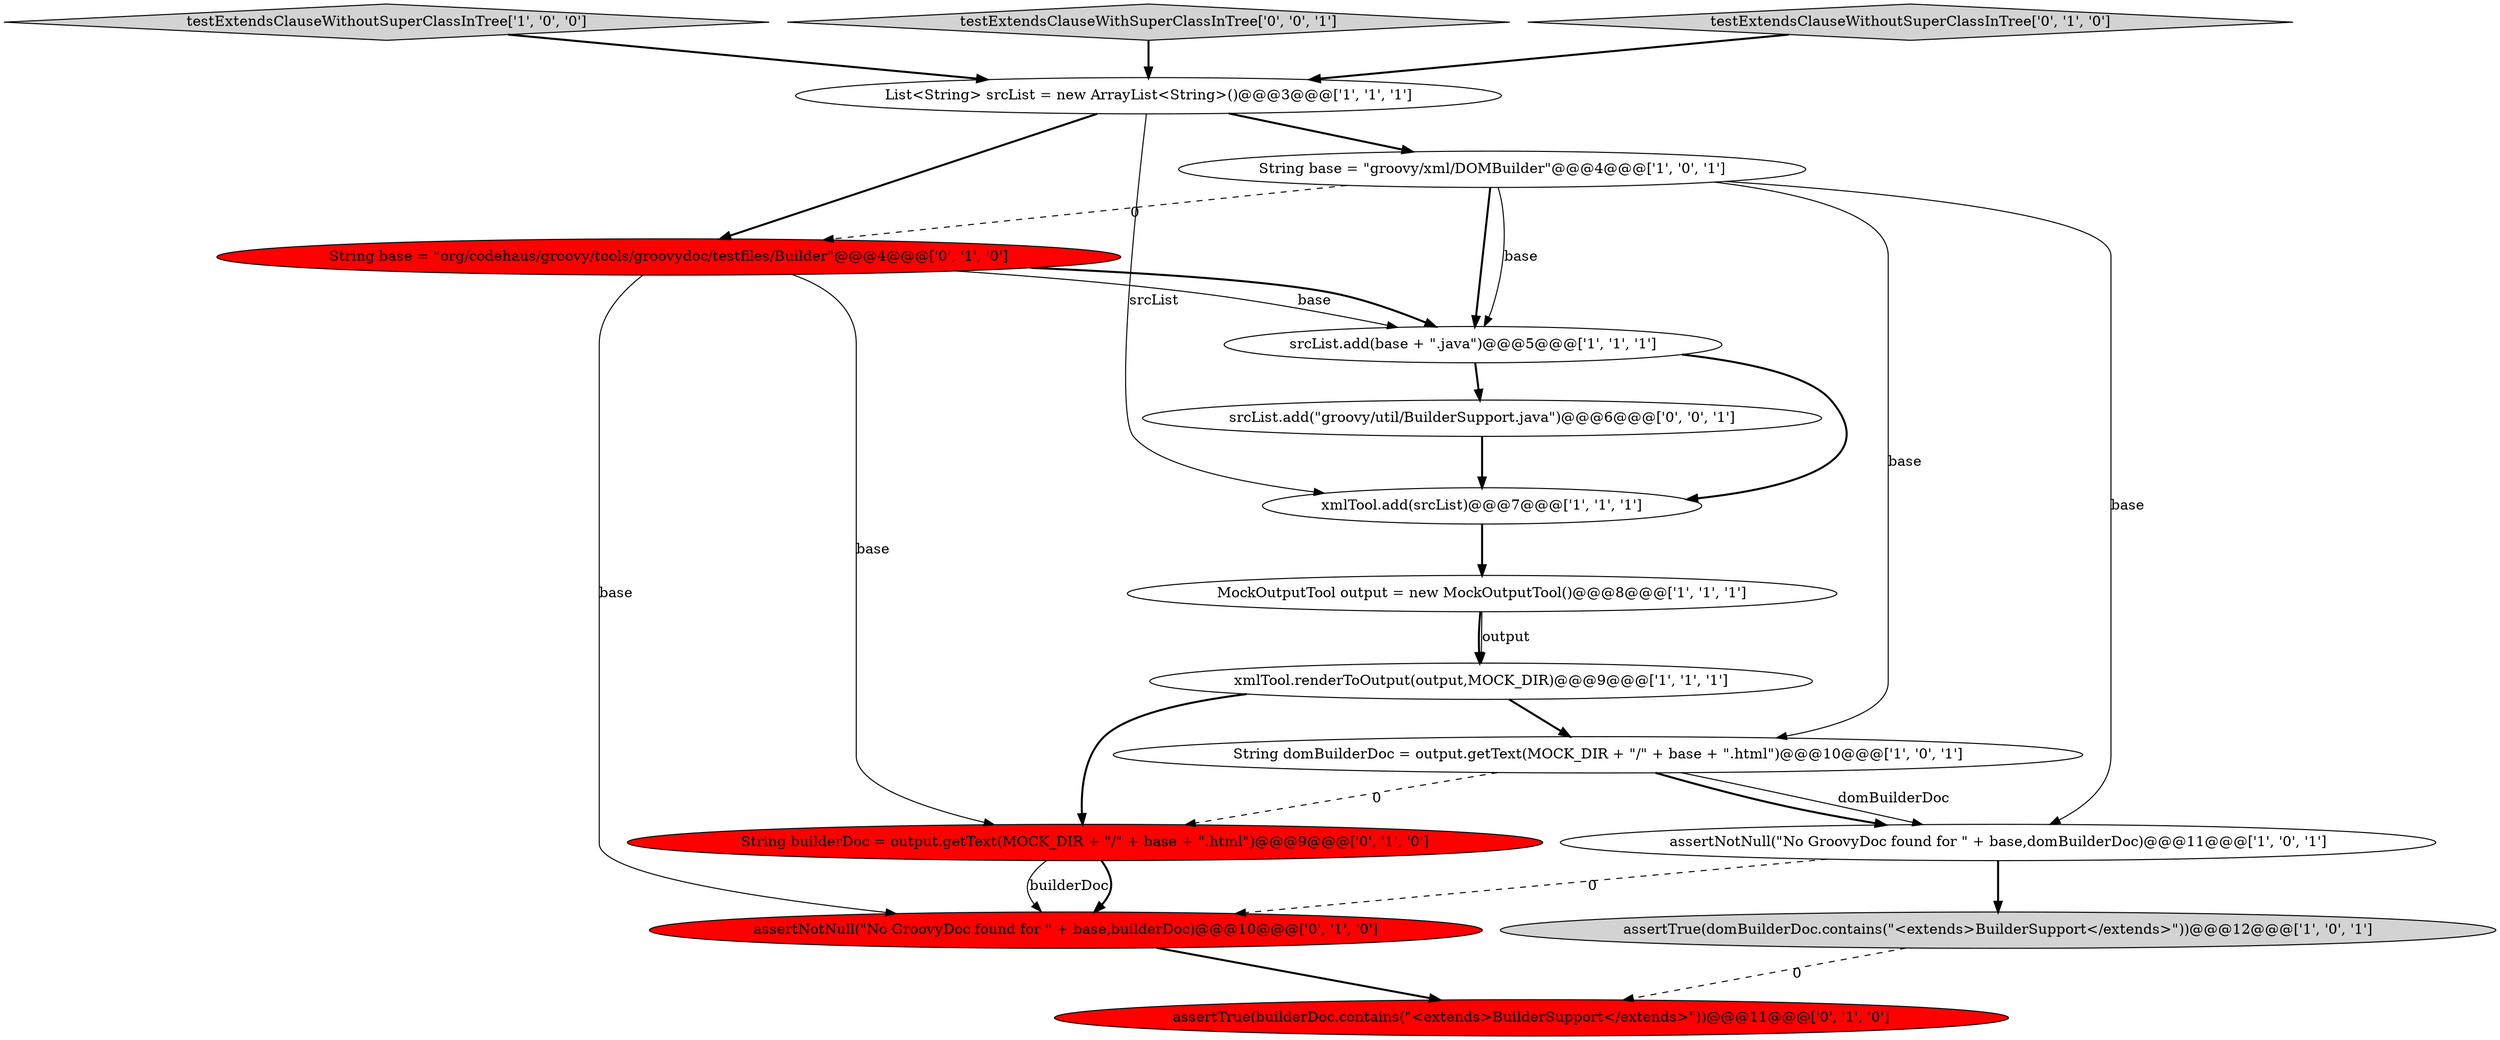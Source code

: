 digraph {
10 [style = filled, label = "String base = \"org/codehaus/groovy/tools/groovydoc/testfiles/Builder\"@@@4@@@['0', '1', '0']", fillcolor = red, shape = ellipse image = "AAA1AAABBB2BBB"];
13 [style = filled, label = "assertNotNull(\"No GroovyDoc found for \" + base,builderDoc)@@@10@@@['0', '1', '0']", fillcolor = red, shape = ellipse image = "AAA1AAABBB2BBB"];
1 [style = filled, label = "MockOutputTool output = new MockOutputTool()@@@8@@@['1', '1', '1']", fillcolor = white, shape = ellipse image = "AAA0AAABBB1BBB"];
9 [style = filled, label = "assertTrue(domBuilderDoc.contains(\"<extends>BuilderSupport</extends>\"))@@@12@@@['1', '0', '1']", fillcolor = lightgray, shape = ellipse image = "AAA0AAABBB1BBB"];
6 [style = filled, label = "String base = \"groovy/xml/DOMBuilder\"@@@4@@@['1', '0', '1']", fillcolor = white, shape = ellipse image = "AAA0AAABBB1BBB"];
11 [style = filled, label = "assertTrue(builderDoc.contains(\"<extends>BuilderSupport</extends>\"))@@@11@@@['0', '1', '0']", fillcolor = red, shape = ellipse image = "AAA1AAABBB2BBB"];
5 [style = filled, label = "testExtendsClauseWithoutSuperClassInTree['1', '0', '0']", fillcolor = lightgray, shape = diamond image = "AAA0AAABBB1BBB"];
7 [style = filled, label = "List<String> srcList = new ArrayList<String>()@@@3@@@['1', '1', '1']", fillcolor = white, shape = ellipse image = "AAA0AAABBB1BBB"];
16 [style = filled, label = "testExtendsClauseWithSuperClassInTree['0', '0', '1']", fillcolor = lightgray, shape = diamond image = "AAA0AAABBB3BBB"];
12 [style = filled, label = "String builderDoc = output.getText(MOCK_DIR + \"/\" + base + \".html\")@@@9@@@['0', '1', '0']", fillcolor = red, shape = ellipse image = "AAA1AAABBB2BBB"];
15 [style = filled, label = "srcList.add(\"groovy/util/BuilderSupport.java\")@@@6@@@['0', '0', '1']", fillcolor = white, shape = ellipse image = "AAA0AAABBB3BBB"];
8 [style = filled, label = "xmlTool.renderToOutput(output,MOCK_DIR)@@@9@@@['1', '1', '1']", fillcolor = white, shape = ellipse image = "AAA0AAABBB1BBB"];
2 [style = filled, label = "String domBuilderDoc = output.getText(MOCK_DIR + \"/\" + base + \".html\")@@@10@@@['1', '0', '1']", fillcolor = white, shape = ellipse image = "AAA0AAABBB1BBB"];
14 [style = filled, label = "testExtendsClauseWithoutSuperClassInTree['0', '1', '0']", fillcolor = lightgray, shape = diamond image = "AAA0AAABBB2BBB"];
3 [style = filled, label = "xmlTool.add(srcList)@@@7@@@['1', '1', '1']", fillcolor = white, shape = ellipse image = "AAA0AAABBB1BBB"];
0 [style = filled, label = "srcList.add(base + \".java\")@@@5@@@['1', '1', '1']", fillcolor = white, shape = ellipse image = "AAA0AAABBB1BBB"];
4 [style = filled, label = "assertNotNull(\"No GroovyDoc found for \" + base,domBuilderDoc)@@@11@@@['1', '0', '1']", fillcolor = white, shape = ellipse image = "AAA0AAABBB1BBB"];
0->3 [style = bold, label=""];
4->9 [style = bold, label=""];
12->13 [style = solid, label="builderDoc"];
7->3 [style = solid, label="srcList"];
1->8 [style = bold, label=""];
3->1 [style = bold, label=""];
7->10 [style = bold, label=""];
6->2 [style = solid, label="base"];
10->12 [style = solid, label="base"];
16->7 [style = bold, label=""];
6->0 [style = bold, label=""];
15->3 [style = bold, label=""];
2->4 [style = bold, label=""];
13->11 [style = bold, label=""];
0->15 [style = bold, label=""];
10->0 [style = solid, label="base"];
14->7 [style = bold, label=""];
6->10 [style = dashed, label="0"];
12->13 [style = bold, label=""];
2->12 [style = dashed, label="0"];
1->8 [style = solid, label="output"];
8->2 [style = bold, label=""];
6->0 [style = solid, label="base"];
10->0 [style = bold, label=""];
7->6 [style = bold, label=""];
10->13 [style = solid, label="base"];
9->11 [style = dashed, label="0"];
5->7 [style = bold, label=""];
6->4 [style = solid, label="base"];
4->13 [style = dashed, label="0"];
2->4 [style = solid, label="domBuilderDoc"];
8->12 [style = bold, label=""];
}
